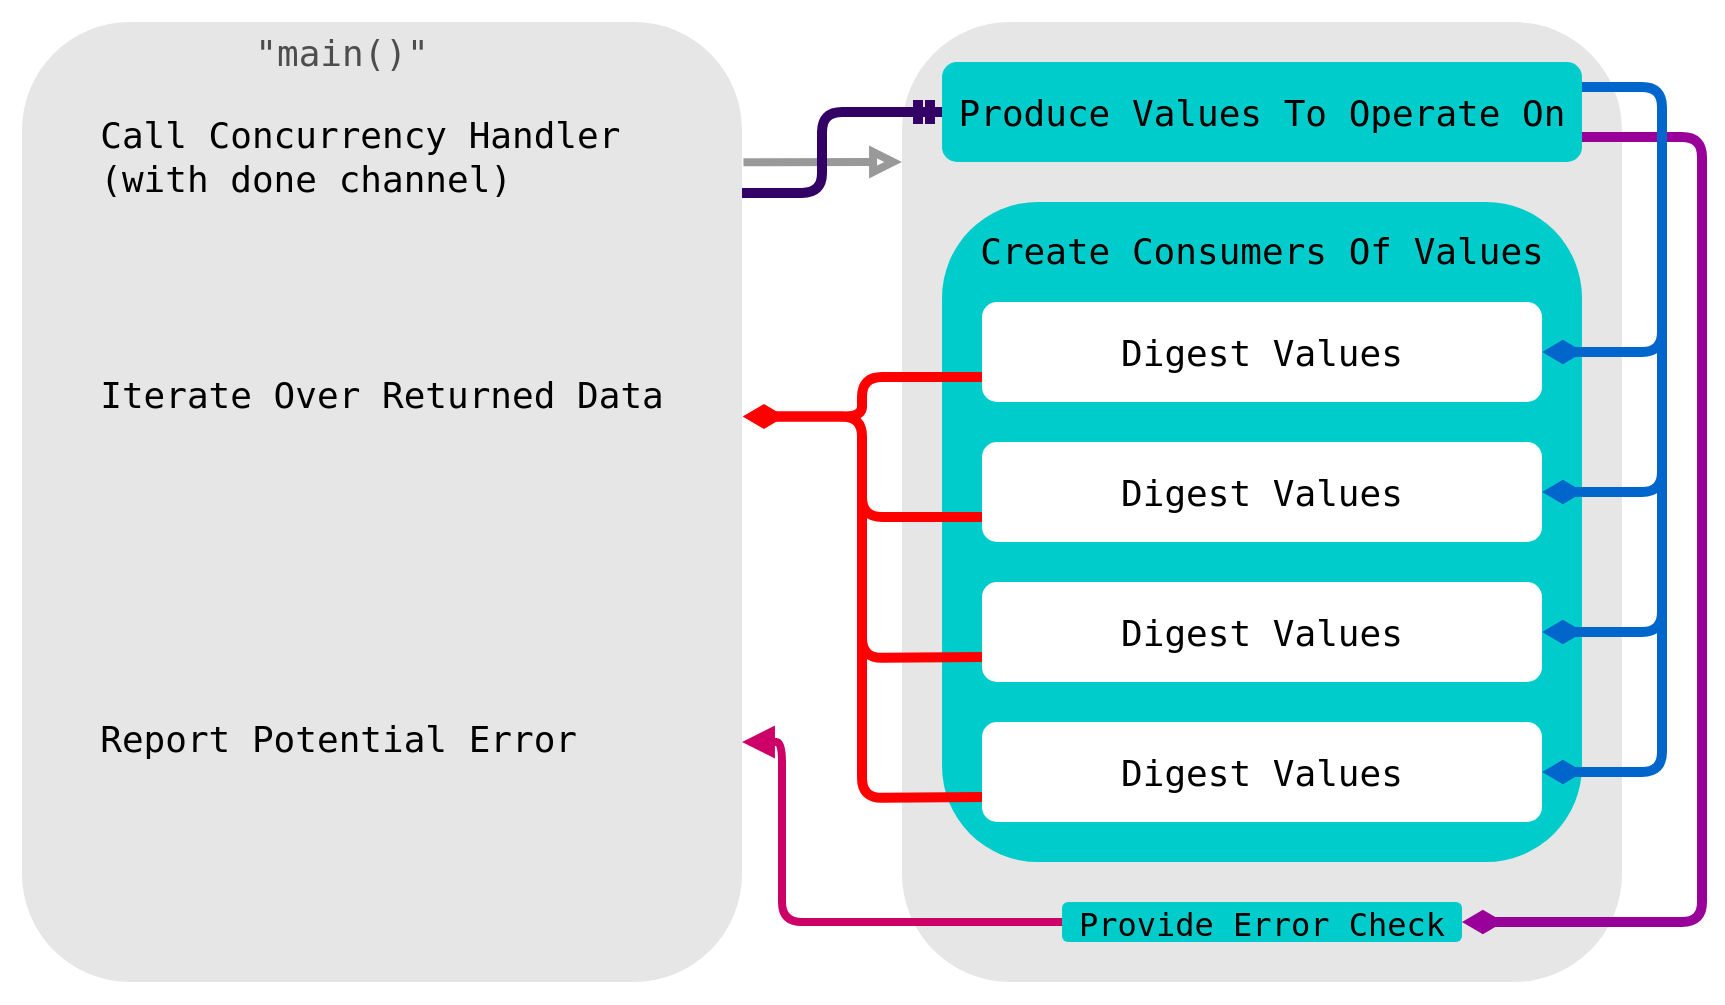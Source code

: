 <mxfile userAgent="Mozilla/5.0 (X11; Linux x86_64) AppleWebKit/537.36 (KHTML, like Gecko) Ubuntu Chromium/69.0.35.81 Chrome/69.0.35.81 Safari/537.36" version="9.1.8" editor="www.draw.io" type="google"><diagram id="d959d472-660a-bab8-fa2a-5cb1c1a65328" name="Page-1"><mxGraphModel dx="464" dy="753" grid="1" gridSize="10" guides="1" tooltips="1" connect="1" arrows="1" fold="1" page="1" pageScale="1" pageWidth="1400" pageHeight="850" math="0" shadow="0"><root><mxCell id="0" style=";html=1;"/><mxCell id="1" style=";html=1;" parent="0"/><mxCell id="17e4a0543c7dba31-3" value="" style="rounded=0;whiteSpace=wrap;html=1;fillColor=#FFFFFF;opacity=0;" vertex="1" parent="1"><mxGeometry x="30" y="70" width="860" height="500" as="geometry"/></mxCell><mxCell id="537114e6a633546f-31" value="&lt;div style=&quot;text-align: left ; font-size: 18px&quot;&gt;&lt;br&gt;&lt;/div&gt;" style="rounded=1;whiteSpace=wrap;html=1;labelBackgroundColor=none;fillColor=#E6E6E6;strokeColor=none;glass=0;shadow=0;strokeWidth=3;perimeterSpacing=0;comic=0;gradientColor=none;gradientDirection=north;fontFamily=Lucida Console, Monaco, monospace;" vertex="1" parent="1"><mxGeometry x="480" y="80" width="360" height="480" as="geometry"/></mxCell><mxCell id="3" value="&lt;div style=&quot;text-align: left&quot;&gt;Produce Values To Operate On&lt;/div&gt;" style="rounded=1;fillColor=#00CCCC;strokeColor=none;shadow=0;gradientColor=none;fontStyle=0;html=1;fontFamily=Lucida Console, Monaco, monospace;fontSize=18;strokeWidth=2;whiteSpace=wrap;gradientDirection=south;align=center;" vertex="1" parent="1"><mxGeometry x="500" y="100" width="320" height="50" as="geometry"/></mxCell><mxCell id="6a6d49dab7758944-55" value="&lt;div style=&quot;text-align: left&quot;&gt;&lt;span&gt;Call Concurrency Handler&lt;/span&gt;&lt;br&gt;&lt;/div&gt;&lt;div style=&quot;text-align: left&quot;&gt;&lt;div style=&quot;text-align: left&quot;&gt;(with done channel)&lt;/div&gt;&lt;div style=&quot;text-align: left&quot;&gt;&lt;br&gt;&lt;/div&gt;&lt;div style=&quot;text-align: left&quot;&gt;&lt;br&gt;&lt;/div&gt;&lt;div style=&quot;text-align: left&quot;&gt;&lt;br&gt;&lt;/div&gt;&lt;div style=&quot;text-align: left&quot;&gt;&lt;span&gt;&lt;br&gt;&lt;/span&gt;&lt;/div&gt;&lt;div style=&quot;text-align: left&quot;&gt;&lt;span&gt;Iterate Over Returned Data&lt;/span&gt;&lt;br&gt;&lt;/div&gt;&lt;div&gt;&lt;div style=&quot;text-align: left&quot;&gt;&lt;br&gt;&lt;/div&gt;&lt;div style=&quot;text-align: left&quot;&gt;&lt;br&gt;&lt;/div&gt;&lt;div style=&quot;text-align: left&quot;&gt;&lt;br&gt;&lt;/div&gt;&lt;div style=&quot;text-align: left&quot;&gt;&lt;span&gt;&lt;br&gt;&lt;/span&gt;&lt;/div&gt;&lt;div style=&quot;text-align: left&quot;&gt;&lt;span&gt;&lt;br&gt;&lt;/span&gt;&lt;/div&gt;&lt;div style=&quot;text-align: left&quot;&gt;&lt;br&gt;&lt;/div&gt;&lt;/div&gt;&lt;div style=&quot;text-align: left&quot;&gt;&lt;br&gt;&lt;/div&gt;&lt;div style=&quot;text-align: left&quot;&gt;Report Potential Error&lt;/div&gt;&lt;div style=&quot;text-align: left&quot;&gt;&lt;span&gt;&lt;br&gt;&lt;/span&gt;&lt;/div&gt;&lt;div style=&quot;text-align: left&quot;&gt;&lt;span&gt;&lt;br&gt;&lt;/span&gt;&lt;/div&gt;&lt;div style=&quot;text-align: left&quot;&gt;&lt;br&gt;&lt;/div&gt;&lt;/div&gt;" style="rounded=1;fillColor=#E6E6E6;strokeColor=none;shadow=0;gradientColor=none;fontStyle=0;html=1;fontFamily=Lucida Console, Monaco, monospace;fontSize=18;strokeWidth=4;align=center;whiteSpace=wrap;gradientDirection=west;" vertex="1" parent="1"><mxGeometry x="40" y="80" width="360" height="480" as="geometry"/></mxCell><mxCell id="6a6d49dab7758944-66" value="&lt;div style=&quot;text-align: left&quot;&gt;Create Consumers Of Values&lt;/div&gt;&lt;div style=&quot;text-align: left&quot;&gt;&lt;br&gt;&lt;/div&gt;&lt;div style=&quot;text-align: left&quot;&gt;&lt;br&gt;&lt;/div&gt;&lt;div style=&quot;text-align: left&quot;&gt;&lt;br&gt;&lt;/div&gt;&lt;div style=&quot;text-align: left&quot;&gt;&lt;br&gt;&lt;/div&gt;&lt;div style=&quot;text-align: left&quot;&gt;&lt;br&gt;&lt;/div&gt;&lt;div style=&quot;text-align: left&quot;&gt;&lt;br&gt;&lt;/div&gt;&lt;div style=&quot;text-align: left&quot;&gt;&lt;br&gt;&lt;/div&gt;&lt;div style=&quot;text-align: left&quot;&gt;&lt;br&gt;&lt;/div&gt;&lt;div style=&quot;text-align: left&quot;&gt;&lt;br&gt;&lt;/div&gt;&lt;div style=&quot;text-align: left&quot;&gt;&lt;br&gt;&lt;/div&gt;&lt;div style=&quot;text-align: left&quot;&gt;&lt;br&gt;&lt;/div&gt;&lt;div style=&quot;text-align: left&quot;&gt;&lt;br&gt;&lt;/div&gt;&lt;div style=&quot;text-align: left&quot;&gt;&lt;br&gt;&lt;/div&gt;" style="rounded=1;fillColor=#00CCCC;strokeColor=none;shadow=0;gradientColor=none;fontStyle=0;html=1;fontFamily=Lucida Console, Monaco, monospace;fontSize=18;strokeWidth=2;whiteSpace=wrap;gradientDirection=south;align=center;" vertex="1" parent="1"><mxGeometry x="500" y="170" width="320" height="330" as="geometry"/></mxCell><mxCell id="6a6d49dab7758944-68" value="&lt;div style=&quot;text-align: left&quot;&gt;Digest Values&lt;/div&gt;" style="rounded=1;fillColor=#FFFFFF;strokeColor=none;shadow=0;gradientColor=none;fontStyle=0;html=1;fontFamily=Lucida Console, Monaco, monospace;fontSize=18;strokeWidth=2;whiteSpace=wrap;" vertex="1" parent="1"><mxGeometry x="520" y="220" width="280" height="50" as="geometry"/></mxCell><mxCell id="6a6d49dab7758944-69" value="&lt;div style=&quot;text-align: left&quot;&gt;Digest Values&lt;br&gt;&lt;/div&gt;" style="rounded=1;fillColor=#FFFFFF;strokeColor=none;shadow=0;gradientColor=none;fontStyle=0;html=1;fontFamily=Lucida Console, Monaco, monospace;fontSize=18;strokeWidth=2;whiteSpace=wrap;" vertex="1" parent="1"><mxGeometry x="520" y="290" width="280" height="50" as="geometry"/></mxCell><mxCell id="6a6d49dab7758944-70" value="&lt;div style=&quot;text-align: left&quot;&gt;Digest Values&lt;br&gt;&lt;/div&gt;" style="rounded=1;fillColor=#FFFFFF;strokeColor=none;shadow=0;gradientColor=none;fontStyle=0;html=1;fontFamily=Lucida Console, Monaco, monospace;fontSize=18;strokeWidth=2;whiteSpace=wrap;" vertex="1" parent="1"><mxGeometry x="520" y="360" width="280" height="50" as="geometry"/></mxCell><mxCell id="6a6d49dab7758944-71" value="&lt;div style=&quot;text-align: left&quot;&gt;Digest Values&lt;br&gt;&lt;/div&gt;" style="rounded=1;fillColor=#FFFFFF;strokeColor=none;shadow=0;gradientColor=none;fontStyle=0;html=1;fontFamily=Lucida Console, Monaco, monospace;fontSize=18;strokeWidth=2;whiteSpace=wrap;" vertex="1" parent="1"><mxGeometry x="520" y="430" width="280" height="50" as="geometry"/></mxCell><mxCell id="537114e6a633546f-34" value="" style="edgeStyle=elbowEdgeStyle;elbow=vertical;strokeWidth=4;endArrow=block;endFill=0;fontStyle=0;html=1;fontFamily=Lucida Console, Monaco, monospace;fontSize=18;strokeColor=#999999;startArrow=none;startFill=0;exitX=1.002;exitY=0.146;exitPerimeter=0;" edge="1" parent="1" source="6a6d49dab7758944-55" target="537114e6a633546f-31"><mxGeometry x="140" y="20" width="100" height="100" as="geometry"><mxPoint x="401" y="150" as="sourcePoint"/><mxPoint x="440" y="190" as="targetPoint"/><Array as="points"><mxPoint x="420" y="150"/><mxPoint x="410" y="150"/><mxPoint x="440" y="140"/><mxPoint x="410" y="130"/><mxPoint x="390" y="170"/><mxPoint x="400" y="140"/></Array></mxGeometry></mxCell><mxCell id="1518497dd7ff95a2-5" value="&lt;div style=&quot;text-align: left&quot;&gt;&lt;span&gt;&quot;main()&quot;&lt;/span&gt;&lt;/div&gt;" style="rounded=1;fillColor=none;strokeColor=none;shadow=0;gradientColor=none;fontStyle=0;html=1;fontFamily=Lucida Console, Monaco, monospace;fontSize=18;strokeWidth=4;align=center;whiteSpace=wrap;gradientDirection=west;fontColor=#4D4D4D;" vertex="1" parent="1"><mxGeometry x="40" y="80" width="320" height="30" as="geometry"/></mxCell><mxCell id="6a21897bb2d8a0c2-3" value="&lt;div style=&quot;text-align: left&quot;&gt;&lt;font style=&quot;font-size: 16px&quot;&gt;Provide Error Check&lt;/font&gt;&lt;/div&gt;" style="rounded=1;fillColor=#00CCCC;strokeColor=none;shadow=0;gradientColor=none;fontStyle=0;html=1;fontFamily=Lucida Console, Monaco, monospace;fontSize=18;strokeWidth=2;whiteSpace=wrap;gradientDirection=south;align=center;" vertex="1" parent="1"><mxGeometry x="560" y="520" width="200" height="20" as="geometry"/></mxCell><mxCell id="6a21897bb2d8a0c2-4" value="" style="edgeStyle=elbowEdgeStyle;strokeWidth=5;endArrow=ERmandOne;endFill=0;fontStyle=0;html=1;fontFamily=Lucida Console, Monaco, monospace;fontSize=18;strokeColor=#330066;startArrow=none;startFill=0;entryX=0;entryY=0.5;exitX=1;exitY=0.178;exitPerimeter=0;" edge="1" parent="1" source="6a6d49dab7758944-55" target="3"><mxGeometry x="140" y="-10.5" width="100" height="100" as="geometry"><mxPoint x="400" y="99.5" as="sourcePoint"/><mxPoint x="480" y="99.5" as="targetPoint"/><Array as="points"><mxPoint x="440" y="140"/><mxPoint x="440" y="160"/></Array></mxGeometry></mxCell><mxCell id="6a21897bb2d8a0c2-11" value="" style="edgeStyle=elbowEdgeStyle;strokeWidth=4;endArrow=block;endFill=1;fontStyle=0;html=1;fontFamily=Lucida Console, Monaco, monospace;fontSize=18;strokeColor=#CC0066;startArrow=none;startFill=0;entryX=1;entryY=0.75;exitX=0;exitY=0.5;" edge="1" parent="1" source="6a21897bb2d8a0c2-3" target="6a6d49dab7758944-55"><mxGeometry x="2599" y="171.5" width="100" height="100" as="geometry"><mxPoint x="930" y="112.5" as="sourcePoint"/><mxPoint x="1030" y="427.5" as="targetPoint"/><Array as="points"><mxPoint x="420" y="490"/><mxPoint x="920" y="292.5"/><mxPoint x="2899" y="342"/></Array></mxGeometry></mxCell><mxCell id="6a21897bb2d8a0c2-12" value="" style="edgeStyle=elbowEdgeStyle;strokeWidth=5;endArrow=diamondThin;endFill=1;fontStyle=0;html=1;fontFamily=Lucida Console, Monaco, monospace;fontSize=18;strokeColor=#990099;startArrow=none;startFill=0;entryX=1;entryY=0.5;exitX=1;exitY=0.75;" edge="1" parent="1" source="3" target="6a21897bb2d8a0c2-3"><mxGeometry x="1378.5" y="-58" width="100" height="100" as="geometry"><mxPoint x="869.833" y="102.333" as="sourcePoint"/><mxPoint x="989.833" y="169.833" as="targetPoint"/><Array as="points"><mxPoint x="880" y="340"/><mxPoint x="1678.5" y="112.5"/></Array></mxGeometry></mxCell><mxCell id="6a6d49dab7758944-87" value="" style="edgeStyle=elbowEdgeStyle;strokeWidth=5;endArrow=diamondThin;endFill=1;fontStyle=0;html=1;fontFamily=Lucida Console, Monaco, monospace;fontSize=18;elbow=vertical;strokeColor=#0066CC;entryX=1;entryY=0.5;shadow=0;comic=0;exitX=1;exitY=0.25;" edge="1" parent="1" source="3" target="6a6d49dab7758944-68"><mxGeometry x="-330" y="-270" width="100" height="100" as="geometry"><mxPoint x="840" y="200" as="sourcePoint"/><mxPoint x="780" y="370" as="targetPoint"/><Array as="points"><mxPoint x="860" y="190"/><mxPoint x="790" y="350"/></Array></mxGeometry></mxCell><mxCell id="6a6d49dab7758944-88" value="" style="edgeStyle=elbowEdgeStyle;strokeWidth=5;endArrow=diamondThin;endFill=1;fontStyle=0;html=1;fontFamily=Lucida Console, Monaco, monospace;fontSize=18;elbow=vertical;strokeColor=#0066CC;entryX=1;entryY=0.5;" edge="1" parent="1" target="6a6d49dab7758944-69"><mxGeometry x="-330" y="-150" width="100" height="100" as="geometry"><mxPoint x="860" y="200" as="sourcePoint"/><mxPoint x="780" y="490" as="targetPoint"/><Array as="points"><mxPoint x="840" y="315"/><mxPoint x="780" y="440"/><mxPoint x="860" y="470"/></Array></mxGeometry></mxCell><mxCell id="6a6d49dab7758944-90" value="" style="edgeStyle=elbowEdgeStyle;strokeWidth=5;endArrow=diamondThin;endFill=1;fontStyle=0;html=1;fontFamily=Lucida Console, Monaco, monospace;fontSize=18;elbow=vertical;strokeColor=#0066CC;entryX=1;entryY=0.5;" edge="1" parent="1" target="6a6d49dab7758944-70"><mxGeometry x="-330" y="-30" width="100" height="100" as="geometry"><mxPoint x="860" y="200" as="sourcePoint"/><mxPoint x="780" y="610" as="targetPoint"/><Array as="points"><mxPoint x="830" y="385"/></Array></mxGeometry></mxCell><mxCell id="6a6d49dab7758944-91" value="" style="edgeStyle=elbowEdgeStyle;strokeWidth=5;endArrow=diamondThin;endFill=1;fontStyle=0;html=1;fontFamily=Lucida Console, Monaco, monospace;fontSize=18;elbow=vertical;strokeColor=#0066CC;entryX=1;entryY=0.5;" edge="1" parent="1" target="6a6d49dab7758944-71"><mxGeometry x="-330" y="90" width="100" height="100" as="geometry"><mxPoint x="860" y="200" as="sourcePoint"/><mxPoint x="780" y="730" as="targetPoint"/><Array as="points"><mxPoint x="830" y="455"/><mxPoint x="860" y="710"/></Array></mxGeometry></mxCell><mxCell id="6a6d49dab7758944-84" value="" style="edgeStyle=elbowEdgeStyle;strokeWidth=5;endArrow=none;endFill=0;fontStyle=0;html=1;fontFamily=Lucida Console, Monaco, monospace;fontSize=18;elbow=vertical;strokeColor=#FF0000;exitX=0;exitY=0.75;" edge="1" parent="1" source="6a6d49dab7758944-70"><mxGeometry x="-710" y="410" width="100" height="100" as="geometry"><mxPoint x="680" y="640" as="sourcePoint"/><mxPoint x="460" y="290" as="targetPoint"/><Array as="points"><mxPoint x="490" y="398"/><mxPoint x="490" y="398"/><mxPoint x="400" y="660"/></Array></mxGeometry></mxCell><mxCell id="6a6d49dab7758944-85" value="" style="edgeStyle=elbowEdgeStyle;strokeWidth=5;endArrow=diamondThin;endFill=1;fontStyle=0;html=1;fontFamily=Lucida Console, Monaco, monospace;fontSize=18;strokeColor=#FF0000;entryX=1.001;entryY=0.411;entryPerimeter=0;exitX=0;exitY=0.75;" edge="1" parent="1" source="6a6d49dab7758944-68" target="6a6d49dab7758944-55"><mxGeometry x="-750" y="370" width="100" height="100" as="geometry"><mxPoint x="460" y="260" as="sourcePoint"/><mxPoint x="400" y="270" as="targetPoint"/><Array as="points"><mxPoint x="460" y="274"/><mxPoint x="380" y="273"/><mxPoint x="400" y="270"/><mxPoint x="360" y="470"/></Array></mxGeometry></mxCell><mxCell id="1f439dedcf19d64f-29" value="" style="edgeStyle=elbowEdgeStyle;strokeWidth=5;endArrow=none;endFill=0;fontStyle=0;html=1;fontFamily=Lucida Console, Monaco, monospace;fontSize=18;elbow=vertical;strokeColor=#FF0000;exitX=0;exitY=0.75;" edge="1" parent="1" source="6a6d49dab7758944-71"><mxGeometry x="-710" y="510" width="100" height="100" as="geometry"><mxPoint x="680" y="770" as="sourcePoint"/><mxPoint x="460" y="290" as="targetPoint"/><Array as="points"><mxPoint x="490" y="468"/><mxPoint x="500" y="680"/><mxPoint x="460" y="780"/><mxPoint x="400" y="760"/></Array></mxGeometry></mxCell><mxCell id="5ec24c174f242d6f-6" value="" style="edgeStyle=elbowEdgeStyle;strokeWidth=5;endArrow=diamondThin;endFill=1;fontStyle=0;html=1;fontFamily=Lucida Console, Monaco, monospace;fontSize=18;strokeColor=#FF0000;exitX=0;exitY=0.75;entryX=1.002;entryY=0.411;entryPerimeter=0;" edge="1" parent="1" source="6a6d49dab7758944-69" target="6a6d49dab7758944-55"><mxGeometry x="-750" y="370" width="100" height="100" as="geometry"><mxPoint x="460" y="300" as="sourcePoint"/><mxPoint x="430" y="260" as="targetPoint"/><Array as="points"><mxPoint x="460" y="270"/><mxPoint x="380" y="273"/><mxPoint x="400" y="270"/><mxPoint x="360" y="470"/></Array></mxGeometry></mxCell></root></mxGraphModel></diagram></mxfile>